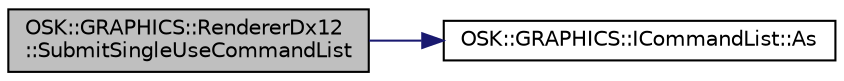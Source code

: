 digraph "OSK::GRAPHICS::RendererDx12::SubmitSingleUseCommandList"
{
 // LATEX_PDF_SIZE
  edge [fontname="Helvetica",fontsize="10",labelfontname="Helvetica",labelfontsize="10"];
  node [fontname="Helvetica",fontsize="10",shape=record];
  rankdir="LR";
  Node1 [label="OSK::GRAPHICS::RendererDx12\l::SubmitSingleUseCommandList",height=0.2,width=0.4,color="black", fillcolor="grey75", style="filled", fontcolor="black",tooltip="Ejecuta el contenido de la lista de comandos."];
  Node1 -> Node2 [color="midnightblue",fontsize="10",style="solid",fontname="Helvetica"];
  Node2 [label="OSK::GRAPHICS::ICommandList::As",height=0.2,width=0.4,color="black", fillcolor="white", style="filled",URL="$class_o_s_k_1_1_g_r_a_p_h_i_c_s_1_1_i_command_list.html#a7bf40442c718857b7b6b6ced797d5b2a",tooltip=" "];
}
